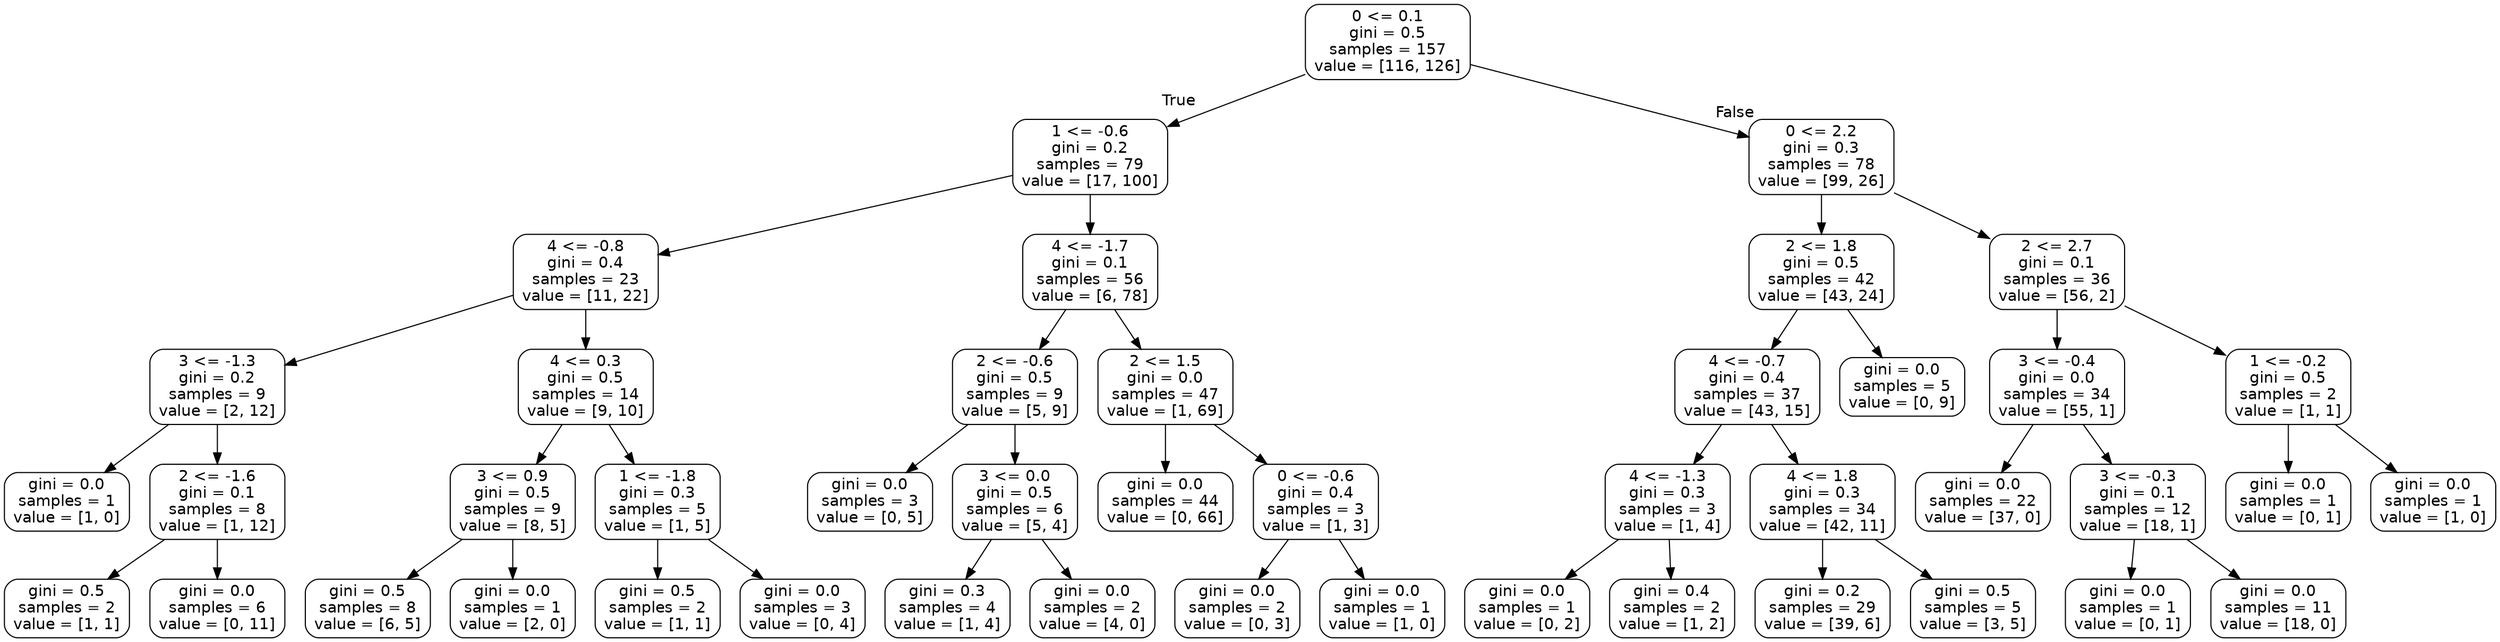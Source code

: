 digraph Tree {
node [shape=box, style="rounded", color="black", fontname=helvetica] ;
edge [fontname=helvetica] ;
0 [label="0 <= 0.1\ngini = 0.5\nsamples = 157\nvalue = [116, 126]"] ;
1 [label="1 <= -0.6\ngini = 0.2\nsamples = 79\nvalue = [17, 100]"] ;
0 -> 1 [labeldistance=2.5, labelangle=45, headlabel="True"] ;
2 [label="4 <= -0.8\ngini = 0.4\nsamples = 23\nvalue = [11, 22]"] ;
1 -> 2 ;
3 [label="3 <= -1.3\ngini = 0.2\nsamples = 9\nvalue = [2, 12]"] ;
2 -> 3 ;
4 [label="gini = 0.0\nsamples = 1\nvalue = [1, 0]"] ;
3 -> 4 ;
5 [label="2 <= -1.6\ngini = 0.1\nsamples = 8\nvalue = [1, 12]"] ;
3 -> 5 ;
6 [label="gini = 0.5\nsamples = 2\nvalue = [1, 1]"] ;
5 -> 6 ;
7 [label="gini = 0.0\nsamples = 6\nvalue = [0, 11]"] ;
5 -> 7 ;
8 [label="4 <= 0.3\ngini = 0.5\nsamples = 14\nvalue = [9, 10]"] ;
2 -> 8 ;
9 [label="3 <= 0.9\ngini = 0.5\nsamples = 9\nvalue = [8, 5]"] ;
8 -> 9 ;
10 [label="gini = 0.5\nsamples = 8\nvalue = [6, 5]"] ;
9 -> 10 ;
11 [label="gini = 0.0\nsamples = 1\nvalue = [2, 0]"] ;
9 -> 11 ;
12 [label="1 <= -1.8\ngini = 0.3\nsamples = 5\nvalue = [1, 5]"] ;
8 -> 12 ;
13 [label="gini = 0.5\nsamples = 2\nvalue = [1, 1]"] ;
12 -> 13 ;
14 [label="gini = 0.0\nsamples = 3\nvalue = [0, 4]"] ;
12 -> 14 ;
15 [label="4 <= -1.7\ngini = 0.1\nsamples = 56\nvalue = [6, 78]"] ;
1 -> 15 ;
16 [label="2 <= -0.6\ngini = 0.5\nsamples = 9\nvalue = [5, 9]"] ;
15 -> 16 ;
17 [label="gini = 0.0\nsamples = 3\nvalue = [0, 5]"] ;
16 -> 17 ;
18 [label="3 <= 0.0\ngini = 0.5\nsamples = 6\nvalue = [5, 4]"] ;
16 -> 18 ;
19 [label="gini = 0.3\nsamples = 4\nvalue = [1, 4]"] ;
18 -> 19 ;
20 [label="gini = 0.0\nsamples = 2\nvalue = [4, 0]"] ;
18 -> 20 ;
21 [label="2 <= 1.5\ngini = 0.0\nsamples = 47\nvalue = [1, 69]"] ;
15 -> 21 ;
22 [label="gini = 0.0\nsamples = 44\nvalue = [0, 66]"] ;
21 -> 22 ;
23 [label="0 <= -0.6\ngini = 0.4\nsamples = 3\nvalue = [1, 3]"] ;
21 -> 23 ;
24 [label="gini = 0.0\nsamples = 2\nvalue = [0, 3]"] ;
23 -> 24 ;
25 [label="gini = 0.0\nsamples = 1\nvalue = [1, 0]"] ;
23 -> 25 ;
26 [label="0 <= 2.2\ngini = 0.3\nsamples = 78\nvalue = [99, 26]"] ;
0 -> 26 [labeldistance=2.5, labelangle=-45, headlabel="False"] ;
27 [label="2 <= 1.8\ngini = 0.5\nsamples = 42\nvalue = [43, 24]"] ;
26 -> 27 ;
28 [label="4 <= -0.7\ngini = 0.4\nsamples = 37\nvalue = [43, 15]"] ;
27 -> 28 ;
29 [label="4 <= -1.3\ngini = 0.3\nsamples = 3\nvalue = [1, 4]"] ;
28 -> 29 ;
30 [label="gini = 0.0\nsamples = 1\nvalue = [0, 2]"] ;
29 -> 30 ;
31 [label="gini = 0.4\nsamples = 2\nvalue = [1, 2]"] ;
29 -> 31 ;
32 [label="4 <= 1.8\ngini = 0.3\nsamples = 34\nvalue = [42, 11]"] ;
28 -> 32 ;
33 [label="gini = 0.2\nsamples = 29\nvalue = [39, 6]"] ;
32 -> 33 ;
34 [label="gini = 0.5\nsamples = 5\nvalue = [3, 5]"] ;
32 -> 34 ;
35 [label="gini = 0.0\nsamples = 5\nvalue = [0, 9]"] ;
27 -> 35 ;
36 [label="2 <= 2.7\ngini = 0.1\nsamples = 36\nvalue = [56, 2]"] ;
26 -> 36 ;
37 [label="3 <= -0.4\ngini = 0.0\nsamples = 34\nvalue = [55, 1]"] ;
36 -> 37 ;
38 [label="gini = 0.0\nsamples = 22\nvalue = [37, 0]"] ;
37 -> 38 ;
39 [label="3 <= -0.3\ngini = 0.1\nsamples = 12\nvalue = [18, 1]"] ;
37 -> 39 ;
40 [label="gini = 0.0\nsamples = 1\nvalue = [0, 1]"] ;
39 -> 40 ;
41 [label="gini = 0.0\nsamples = 11\nvalue = [18, 0]"] ;
39 -> 41 ;
42 [label="1 <= -0.2\ngini = 0.5\nsamples = 2\nvalue = [1, 1]"] ;
36 -> 42 ;
43 [label="gini = 0.0\nsamples = 1\nvalue = [0, 1]"] ;
42 -> 43 ;
44 [label="gini = 0.0\nsamples = 1\nvalue = [1, 0]"] ;
42 -> 44 ;
}